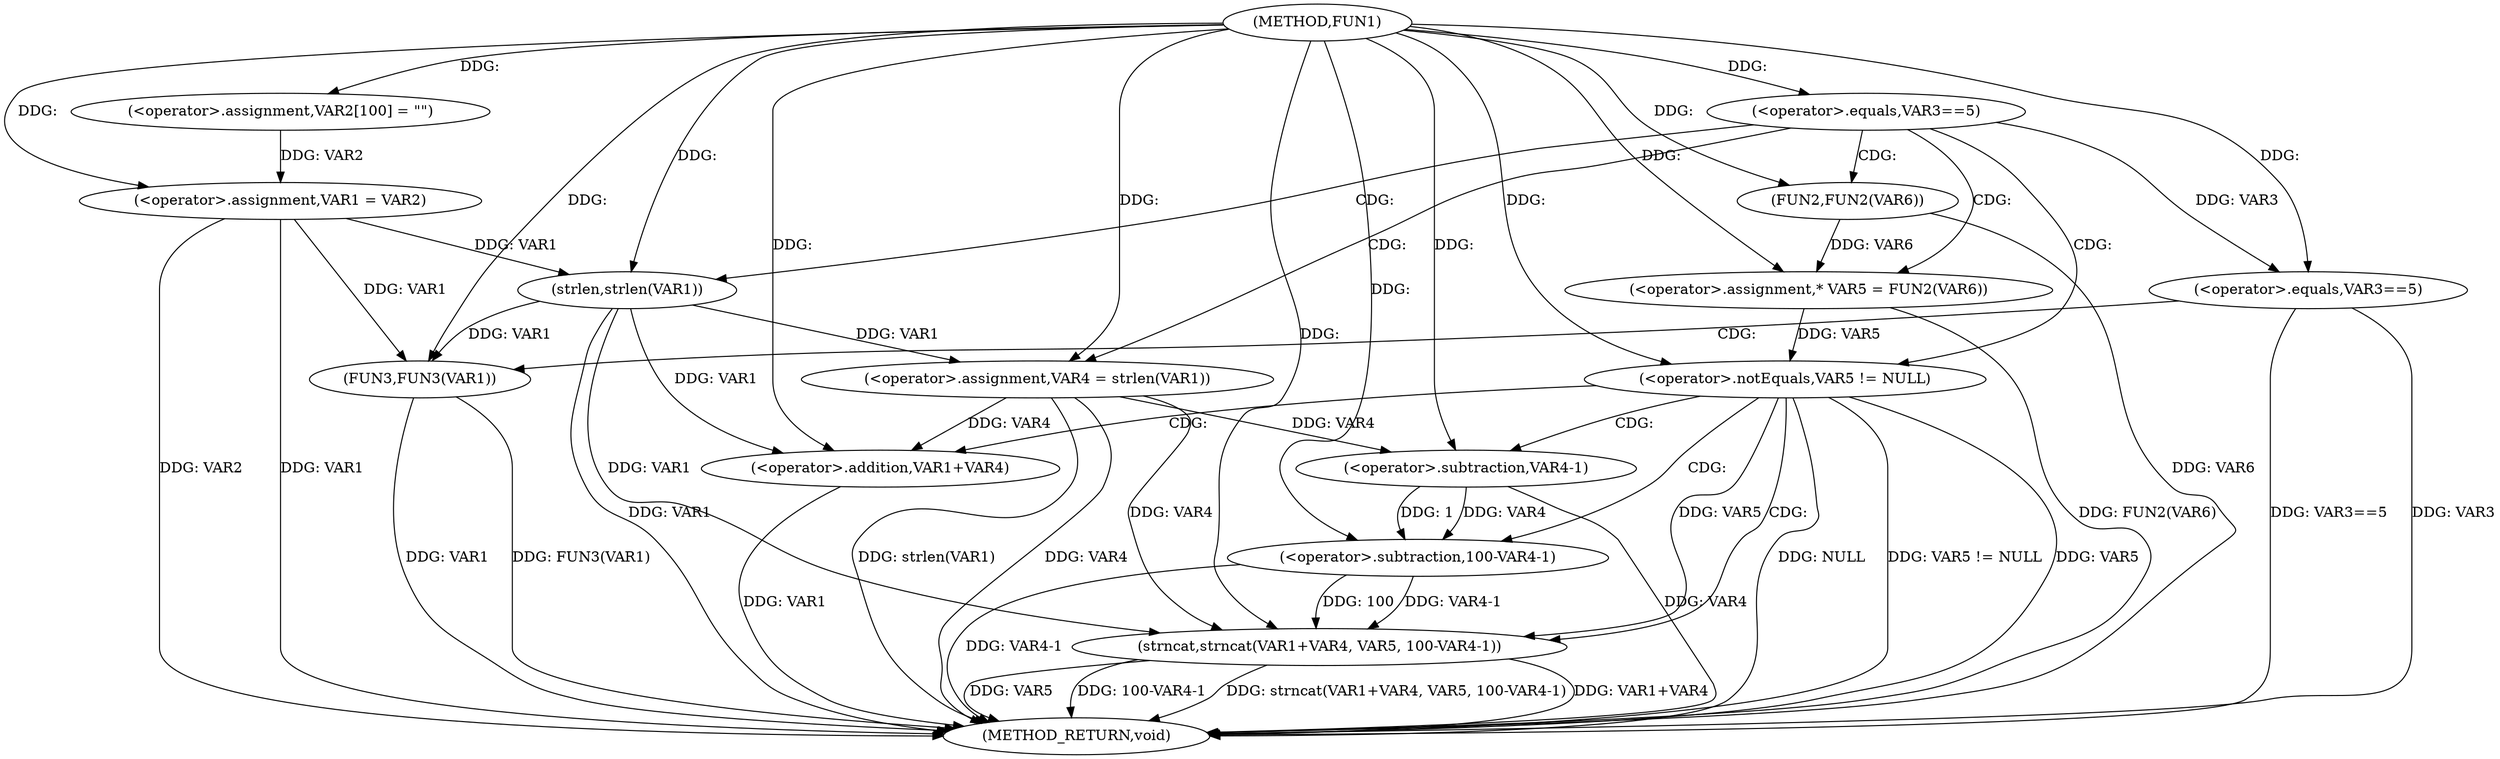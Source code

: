digraph FUN1 {  
"1000100" [label = "(METHOD,FUN1)" ]
"1000148" [label = "(METHOD_RETURN,void)" ]
"1000104" [label = "(<operator>.assignment,VAR2[100] = \"\")" ]
"1000107" [label = "(<operator>.assignment,VAR1 = VAR2)" ]
"1000111" [label = "(<operator>.equals,VAR3==5)" ]
"1000117" [label = "(<operator>.assignment,VAR4 = strlen(VAR1))" ]
"1000119" [label = "(strlen,strlen(VAR1))" ]
"1000122" [label = "(<operator>.assignment,* VAR5 = FUN2(VAR6))" ]
"1000124" [label = "(FUN2,FUN2(VAR6))" ]
"1000127" [label = "(<operator>.notEquals,VAR5 != NULL)" ]
"1000131" [label = "(strncat,strncat(VAR1+VAR4, VAR5, 100-VAR4-1))" ]
"1000132" [label = "(<operator>.addition,VAR1+VAR4)" ]
"1000136" [label = "(<operator>.subtraction,100-VAR4-1)" ]
"1000138" [label = "(<operator>.subtraction,VAR4-1)" ]
"1000142" [label = "(<operator>.equals,VAR3==5)" ]
"1000146" [label = "(FUN3,FUN3(VAR1))" ]
  "1000142" -> "1000148"  [ label = "DDG: VAR3==5"] 
  "1000124" -> "1000148"  [ label = "DDG: VAR6"] 
  "1000107" -> "1000148"  [ label = "DDG: VAR1"] 
  "1000127" -> "1000148"  [ label = "DDG: NULL"] 
  "1000127" -> "1000148"  [ label = "DDG: VAR5 != NULL"] 
  "1000117" -> "1000148"  [ label = "DDG: VAR4"] 
  "1000132" -> "1000148"  [ label = "DDG: VAR1"] 
  "1000117" -> "1000148"  [ label = "DDG: strlen(VAR1)"] 
  "1000146" -> "1000148"  [ label = "DDG: FUN3(VAR1)"] 
  "1000146" -> "1000148"  [ label = "DDG: VAR1"] 
  "1000107" -> "1000148"  [ label = "DDG: VAR2"] 
  "1000131" -> "1000148"  [ label = "DDG: VAR1+VAR4"] 
  "1000138" -> "1000148"  [ label = "DDG: VAR4"] 
  "1000131" -> "1000148"  [ label = "DDG: VAR5"] 
  "1000119" -> "1000148"  [ label = "DDG: VAR1"] 
  "1000142" -> "1000148"  [ label = "DDG: VAR3"] 
  "1000131" -> "1000148"  [ label = "DDG: 100-VAR4-1"] 
  "1000127" -> "1000148"  [ label = "DDG: VAR5"] 
  "1000136" -> "1000148"  [ label = "DDG: VAR4-1"] 
  "1000131" -> "1000148"  [ label = "DDG: strncat(VAR1+VAR4, VAR5, 100-VAR4-1)"] 
  "1000122" -> "1000148"  [ label = "DDG: FUN2(VAR6)"] 
  "1000100" -> "1000104"  [ label = "DDG: "] 
  "1000104" -> "1000107"  [ label = "DDG: VAR2"] 
  "1000100" -> "1000107"  [ label = "DDG: "] 
  "1000100" -> "1000111"  [ label = "DDG: "] 
  "1000119" -> "1000117"  [ label = "DDG: VAR1"] 
  "1000100" -> "1000117"  [ label = "DDG: "] 
  "1000107" -> "1000119"  [ label = "DDG: VAR1"] 
  "1000100" -> "1000119"  [ label = "DDG: "] 
  "1000124" -> "1000122"  [ label = "DDG: VAR6"] 
  "1000100" -> "1000122"  [ label = "DDG: "] 
  "1000100" -> "1000124"  [ label = "DDG: "] 
  "1000122" -> "1000127"  [ label = "DDG: VAR5"] 
  "1000100" -> "1000127"  [ label = "DDG: "] 
  "1000119" -> "1000131"  [ label = "DDG: VAR1"] 
  "1000100" -> "1000131"  [ label = "DDG: "] 
  "1000117" -> "1000131"  [ label = "DDG: VAR4"] 
  "1000119" -> "1000132"  [ label = "DDG: VAR1"] 
  "1000100" -> "1000132"  [ label = "DDG: "] 
  "1000117" -> "1000132"  [ label = "DDG: VAR4"] 
  "1000127" -> "1000131"  [ label = "DDG: VAR5"] 
  "1000136" -> "1000131"  [ label = "DDG: 100"] 
  "1000136" -> "1000131"  [ label = "DDG: VAR4-1"] 
  "1000100" -> "1000136"  [ label = "DDG: "] 
  "1000138" -> "1000136"  [ label = "DDG: VAR4"] 
  "1000138" -> "1000136"  [ label = "DDG: 1"] 
  "1000100" -> "1000138"  [ label = "DDG: "] 
  "1000117" -> "1000138"  [ label = "DDG: VAR4"] 
  "1000111" -> "1000142"  [ label = "DDG: VAR3"] 
  "1000100" -> "1000142"  [ label = "DDG: "] 
  "1000107" -> "1000146"  [ label = "DDG: VAR1"] 
  "1000119" -> "1000146"  [ label = "DDG: VAR1"] 
  "1000100" -> "1000146"  [ label = "DDG: "] 
  "1000111" -> "1000124"  [ label = "CDG: "] 
  "1000111" -> "1000119"  [ label = "CDG: "] 
  "1000111" -> "1000117"  [ label = "CDG: "] 
  "1000111" -> "1000127"  [ label = "CDG: "] 
  "1000111" -> "1000122"  [ label = "CDG: "] 
  "1000127" -> "1000132"  [ label = "CDG: "] 
  "1000127" -> "1000131"  [ label = "CDG: "] 
  "1000127" -> "1000136"  [ label = "CDG: "] 
  "1000127" -> "1000138"  [ label = "CDG: "] 
  "1000142" -> "1000146"  [ label = "CDG: "] 
}
